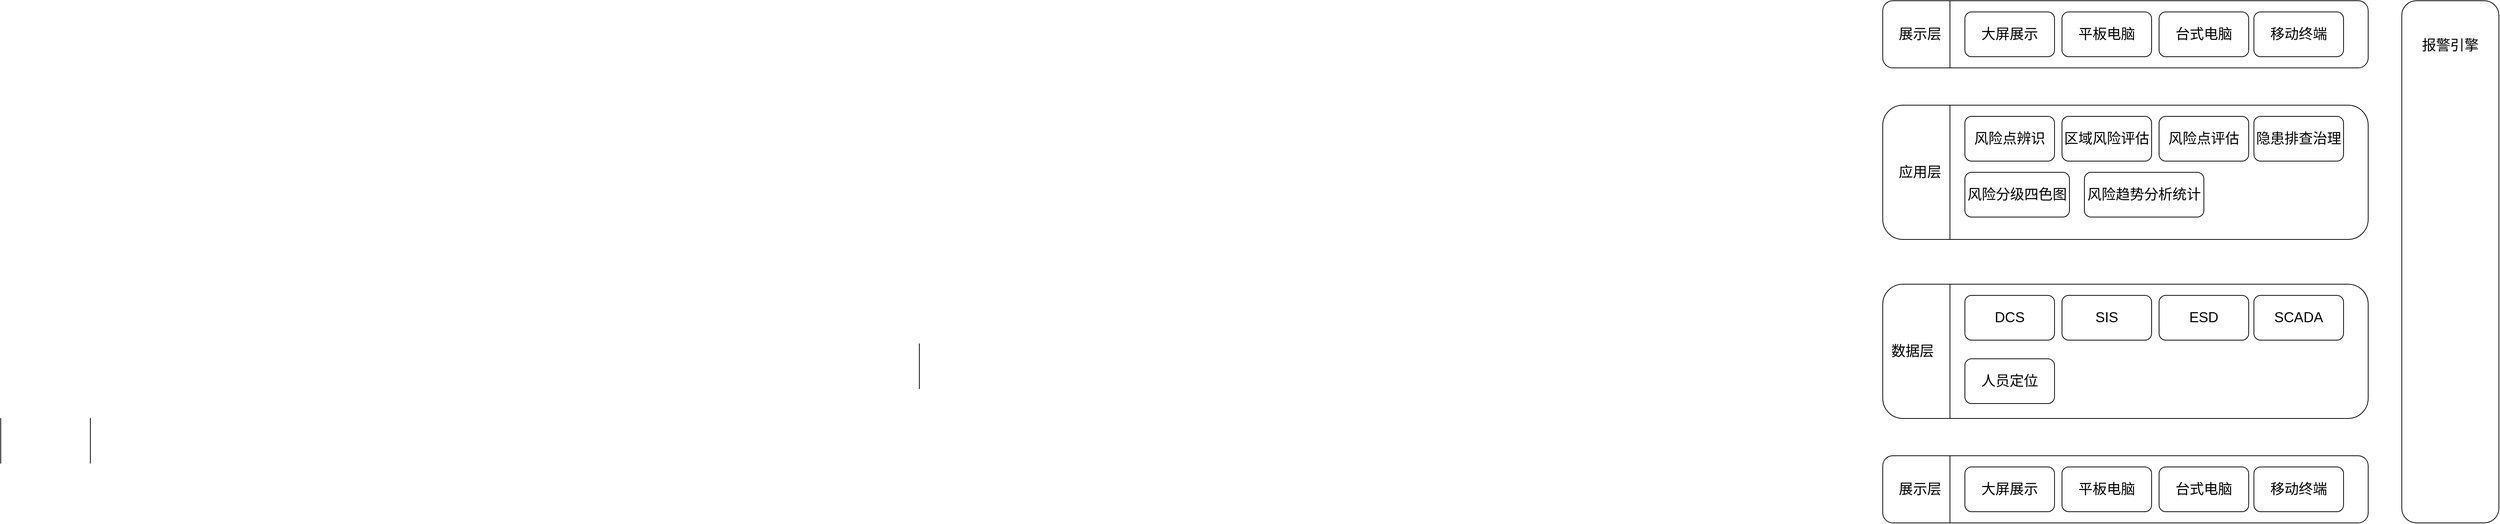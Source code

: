 <mxfile version="17.4.2" type="github">
  <diagram id="138GLmA1xgyAAFsX5XPE" name="第 1 页">
    <mxGraphModel dx="4543" dy="1122" grid="1" gridSize="10" guides="1" tooltips="1" connect="1" arrows="1" fold="1" page="1" pageScale="1" pageWidth="827" pageHeight="1169" math="0" shadow="0">
      <root>
        <mxCell id="0" />
        <mxCell id="1" parent="0" />
        <mxCell id="6Lu-BEhj6P7lMjApayFk-1" value="" style="rounded=1;whiteSpace=wrap;html=1;" vertex="1" parent="1">
          <mxGeometry x="210" y="180" width="650" height="90" as="geometry" />
        </mxCell>
        <mxCell id="6Lu-BEhj6P7lMjApayFk-5" value="" style="rounded=1;whiteSpace=wrap;html=1;rotation=90;" vertex="1" parent="1">
          <mxGeometry x="620" y="465" width="700" height="130" as="geometry" />
        </mxCell>
        <mxCell id="6Lu-BEhj6P7lMjApayFk-6" value="" style="shape=partialRectangle;whiteSpace=wrap;html=1;top=0;bottom=0;fillColor=none;" vertex="1" parent="1">
          <mxGeometry x="-2310" y="740" width="120" height="60" as="geometry" />
        </mxCell>
        <mxCell id="6Lu-BEhj6P7lMjApayFk-7" value="" style="shape=partialRectangle;whiteSpace=wrap;html=1;right=0;top=0;bottom=0;fillColor=none;routingCenterX=-0.5;" vertex="1" parent="1">
          <mxGeometry x="-1080" y="640" width="120" height="60" as="geometry" />
        </mxCell>
        <mxCell id="6Lu-BEhj6P7lMjApayFk-8" value="" style="shape=partialRectangle;whiteSpace=wrap;html=1;right=0;top=0;bottom=0;fillColor=none;routingCenterX=-0.5;" vertex="1" parent="1">
          <mxGeometry x="300" y="180" width="120" height="90" as="geometry" />
        </mxCell>
        <mxCell id="6Lu-BEhj6P7lMjApayFk-10" value="展示层" style="text;html=1;strokeColor=none;fillColor=none;align=center;verticalAlign=middle;whiteSpace=wrap;rounded=0;fontSize=19;" vertex="1" parent="1">
          <mxGeometry x="230" y="210" width="60" height="30" as="geometry" />
        </mxCell>
        <mxCell id="6Lu-BEhj6P7lMjApayFk-11" value="大屏展示" style="rounded=1;whiteSpace=wrap;html=1;fontSize=19;" vertex="1" parent="1">
          <mxGeometry x="320" y="195" width="120" height="60" as="geometry" />
        </mxCell>
        <mxCell id="6Lu-BEhj6P7lMjApayFk-12" value="平板电脑" style="rounded=1;whiteSpace=wrap;html=1;fontSize=19;" vertex="1" parent="1">
          <mxGeometry x="450" y="195" width="120" height="60" as="geometry" />
        </mxCell>
        <mxCell id="6Lu-BEhj6P7lMjApayFk-13" value="台式电脑" style="rounded=1;whiteSpace=wrap;html=1;fontSize=19;" vertex="1" parent="1">
          <mxGeometry x="580" y="195" width="120" height="60" as="geometry" />
        </mxCell>
        <mxCell id="6Lu-BEhj6P7lMjApayFk-14" value="移动终端" style="rounded=1;whiteSpace=wrap;html=1;fontSize=19;" vertex="1" parent="1">
          <mxGeometry x="707" y="195" width="120" height="60" as="geometry" />
        </mxCell>
        <mxCell id="6Lu-BEhj6P7lMjApayFk-15" value="" style="rounded=1;whiteSpace=wrap;html=1;" vertex="1" parent="1">
          <mxGeometry x="210" y="320" width="650" height="180" as="geometry" />
        </mxCell>
        <mxCell id="6Lu-BEhj6P7lMjApayFk-16" value="" style="shape=partialRectangle;whiteSpace=wrap;html=1;right=0;top=0;bottom=0;fillColor=none;routingCenterX=-0.5;" vertex="1" parent="1">
          <mxGeometry x="300" y="320" width="120" height="180" as="geometry" />
        </mxCell>
        <mxCell id="6Lu-BEhj6P7lMjApayFk-17" value="应用层" style="text;html=1;strokeColor=none;fillColor=none;align=center;verticalAlign=middle;whiteSpace=wrap;rounded=0;fontSize=19;" vertex="1" parent="1">
          <mxGeometry x="230" y="395" width="60" height="30" as="geometry" />
        </mxCell>
        <mxCell id="6Lu-BEhj6P7lMjApayFk-18" value="风险点辨识" style="rounded=1;whiteSpace=wrap;html=1;fontSize=19;" vertex="1" parent="1">
          <mxGeometry x="320" y="335" width="120" height="60" as="geometry" />
        </mxCell>
        <mxCell id="6Lu-BEhj6P7lMjApayFk-19" value="区域风险评估" style="rounded=1;whiteSpace=wrap;html=1;fontSize=19;" vertex="1" parent="1">
          <mxGeometry x="450" y="335" width="120" height="60" as="geometry" />
        </mxCell>
        <mxCell id="6Lu-BEhj6P7lMjApayFk-20" value="风险点评估" style="rounded=1;whiteSpace=wrap;html=1;fontSize=19;" vertex="1" parent="1">
          <mxGeometry x="580" y="335" width="120" height="60" as="geometry" />
        </mxCell>
        <mxCell id="6Lu-BEhj6P7lMjApayFk-21" value="隐患排查治理" style="rounded=1;whiteSpace=wrap;html=1;fontSize=19;" vertex="1" parent="1">
          <mxGeometry x="707" y="335" width="120" height="60" as="geometry" />
        </mxCell>
        <mxCell id="6Lu-BEhj6P7lMjApayFk-22" value="风险分级四色图" style="rounded=1;whiteSpace=wrap;html=1;fontSize=19;" vertex="1" parent="1">
          <mxGeometry x="320" y="410" width="140" height="60" as="geometry" />
        </mxCell>
        <mxCell id="6Lu-BEhj6P7lMjApayFk-23" value="风险趋势分析统计" style="rounded=1;whiteSpace=wrap;html=1;fontSize=19;" vertex="1" parent="1">
          <mxGeometry x="480" y="410" width="160" height="60" as="geometry" />
        </mxCell>
        <mxCell id="6Lu-BEhj6P7lMjApayFk-24" value="" style="rounded=1;whiteSpace=wrap;html=1;" vertex="1" parent="1">
          <mxGeometry x="210" y="560" width="650" height="180" as="geometry" />
        </mxCell>
        <mxCell id="6Lu-BEhj6P7lMjApayFk-25" value="" style="shape=partialRectangle;whiteSpace=wrap;html=1;right=0;top=0;bottom=0;fillColor=none;routingCenterX=-0.5;" vertex="1" parent="1">
          <mxGeometry x="300" y="560" width="120" height="180" as="geometry" />
        </mxCell>
        <mxCell id="6Lu-BEhj6P7lMjApayFk-26" value="数据层" style="text;html=1;strokeColor=none;fillColor=none;align=center;verticalAlign=middle;whiteSpace=wrap;rounded=0;fontSize=19;" vertex="1" parent="1">
          <mxGeometry x="220" y="635" width="60" height="30" as="geometry" />
        </mxCell>
        <mxCell id="6Lu-BEhj6P7lMjApayFk-27" value="DCS" style="rounded=1;whiteSpace=wrap;html=1;fontSize=19;" vertex="1" parent="1">
          <mxGeometry x="320" y="575" width="120" height="60" as="geometry" />
        </mxCell>
        <mxCell id="6Lu-BEhj6P7lMjApayFk-28" value="SIS" style="rounded=1;whiteSpace=wrap;html=1;fontSize=19;" vertex="1" parent="1">
          <mxGeometry x="450" y="575" width="120" height="60" as="geometry" />
        </mxCell>
        <mxCell id="6Lu-BEhj6P7lMjApayFk-29" value="ESD" style="rounded=1;whiteSpace=wrap;html=1;fontSize=19;" vertex="1" parent="1">
          <mxGeometry x="580" y="575" width="120" height="60" as="geometry" />
        </mxCell>
        <mxCell id="6Lu-BEhj6P7lMjApayFk-30" value="SCADA" style="rounded=1;whiteSpace=wrap;html=1;fontSize=19;" vertex="1" parent="1">
          <mxGeometry x="707" y="575" width="120" height="60" as="geometry" />
        </mxCell>
        <mxCell id="6Lu-BEhj6P7lMjApayFk-31" value="人员定位" style="rounded=1;whiteSpace=wrap;html=1;fontSize=19;" vertex="1" parent="1">
          <mxGeometry x="320" y="660" width="120" height="60" as="geometry" />
        </mxCell>
        <mxCell id="6Lu-BEhj6P7lMjApayFk-32" value="" style="rounded=1;whiteSpace=wrap;html=1;" vertex="1" parent="1">
          <mxGeometry x="210" y="790" width="650" height="90" as="geometry" />
        </mxCell>
        <mxCell id="6Lu-BEhj6P7lMjApayFk-33" value="" style="shape=partialRectangle;whiteSpace=wrap;html=1;right=0;top=0;bottom=0;fillColor=none;routingCenterX=-0.5;" vertex="1" parent="1">
          <mxGeometry x="300" y="790" width="120" height="90" as="geometry" />
        </mxCell>
        <mxCell id="6Lu-BEhj6P7lMjApayFk-34" value="展示层" style="text;html=1;strokeColor=none;fillColor=none;align=center;verticalAlign=middle;whiteSpace=wrap;rounded=0;fontSize=19;" vertex="1" parent="1">
          <mxGeometry x="230" y="820" width="60" height="30" as="geometry" />
        </mxCell>
        <mxCell id="6Lu-BEhj6P7lMjApayFk-35" value="大屏展示" style="rounded=1;whiteSpace=wrap;html=1;fontSize=19;" vertex="1" parent="1">
          <mxGeometry x="320" y="805" width="120" height="60" as="geometry" />
        </mxCell>
        <mxCell id="6Lu-BEhj6P7lMjApayFk-36" value="平板电脑" style="rounded=1;whiteSpace=wrap;html=1;fontSize=19;" vertex="1" parent="1">
          <mxGeometry x="450" y="805" width="120" height="60" as="geometry" />
        </mxCell>
        <mxCell id="6Lu-BEhj6P7lMjApayFk-37" value="台式电脑" style="rounded=1;whiteSpace=wrap;html=1;fontSize=19;" vertex="1" parent="1">
          <mxGeometry x="580" y="805" width="120" height="60" as="geometry" />
        </mxCell>
        <mxCell id="6Lu-BEhj6P7lMjApayFk-38" value="移动终端" style="rounded=1;whiteSpace=wrap;html=1;fontSize=19;" vertex="1" parent="1">
          <mxGeometry x="707" y="805" width="120" height="60" as="geometry" />
        </mxCell>
        <mxCell id="6Lu-BEhj6P7lMjApayFk-39" value="报警引擎" style="text;html=1;strokeColor=none;fillColor=none;align=center;verticalAlign=middle;whiteSpace=wrap;rounded=0;fontSize=19;" vertex="1" parent="1">
          <mxGeometry x="930" y="225" width="80" height="30" as="geometry" />
        </mxCell>
      </root>
    </mxGraphModel>
  </diagram>
</mxfile>
